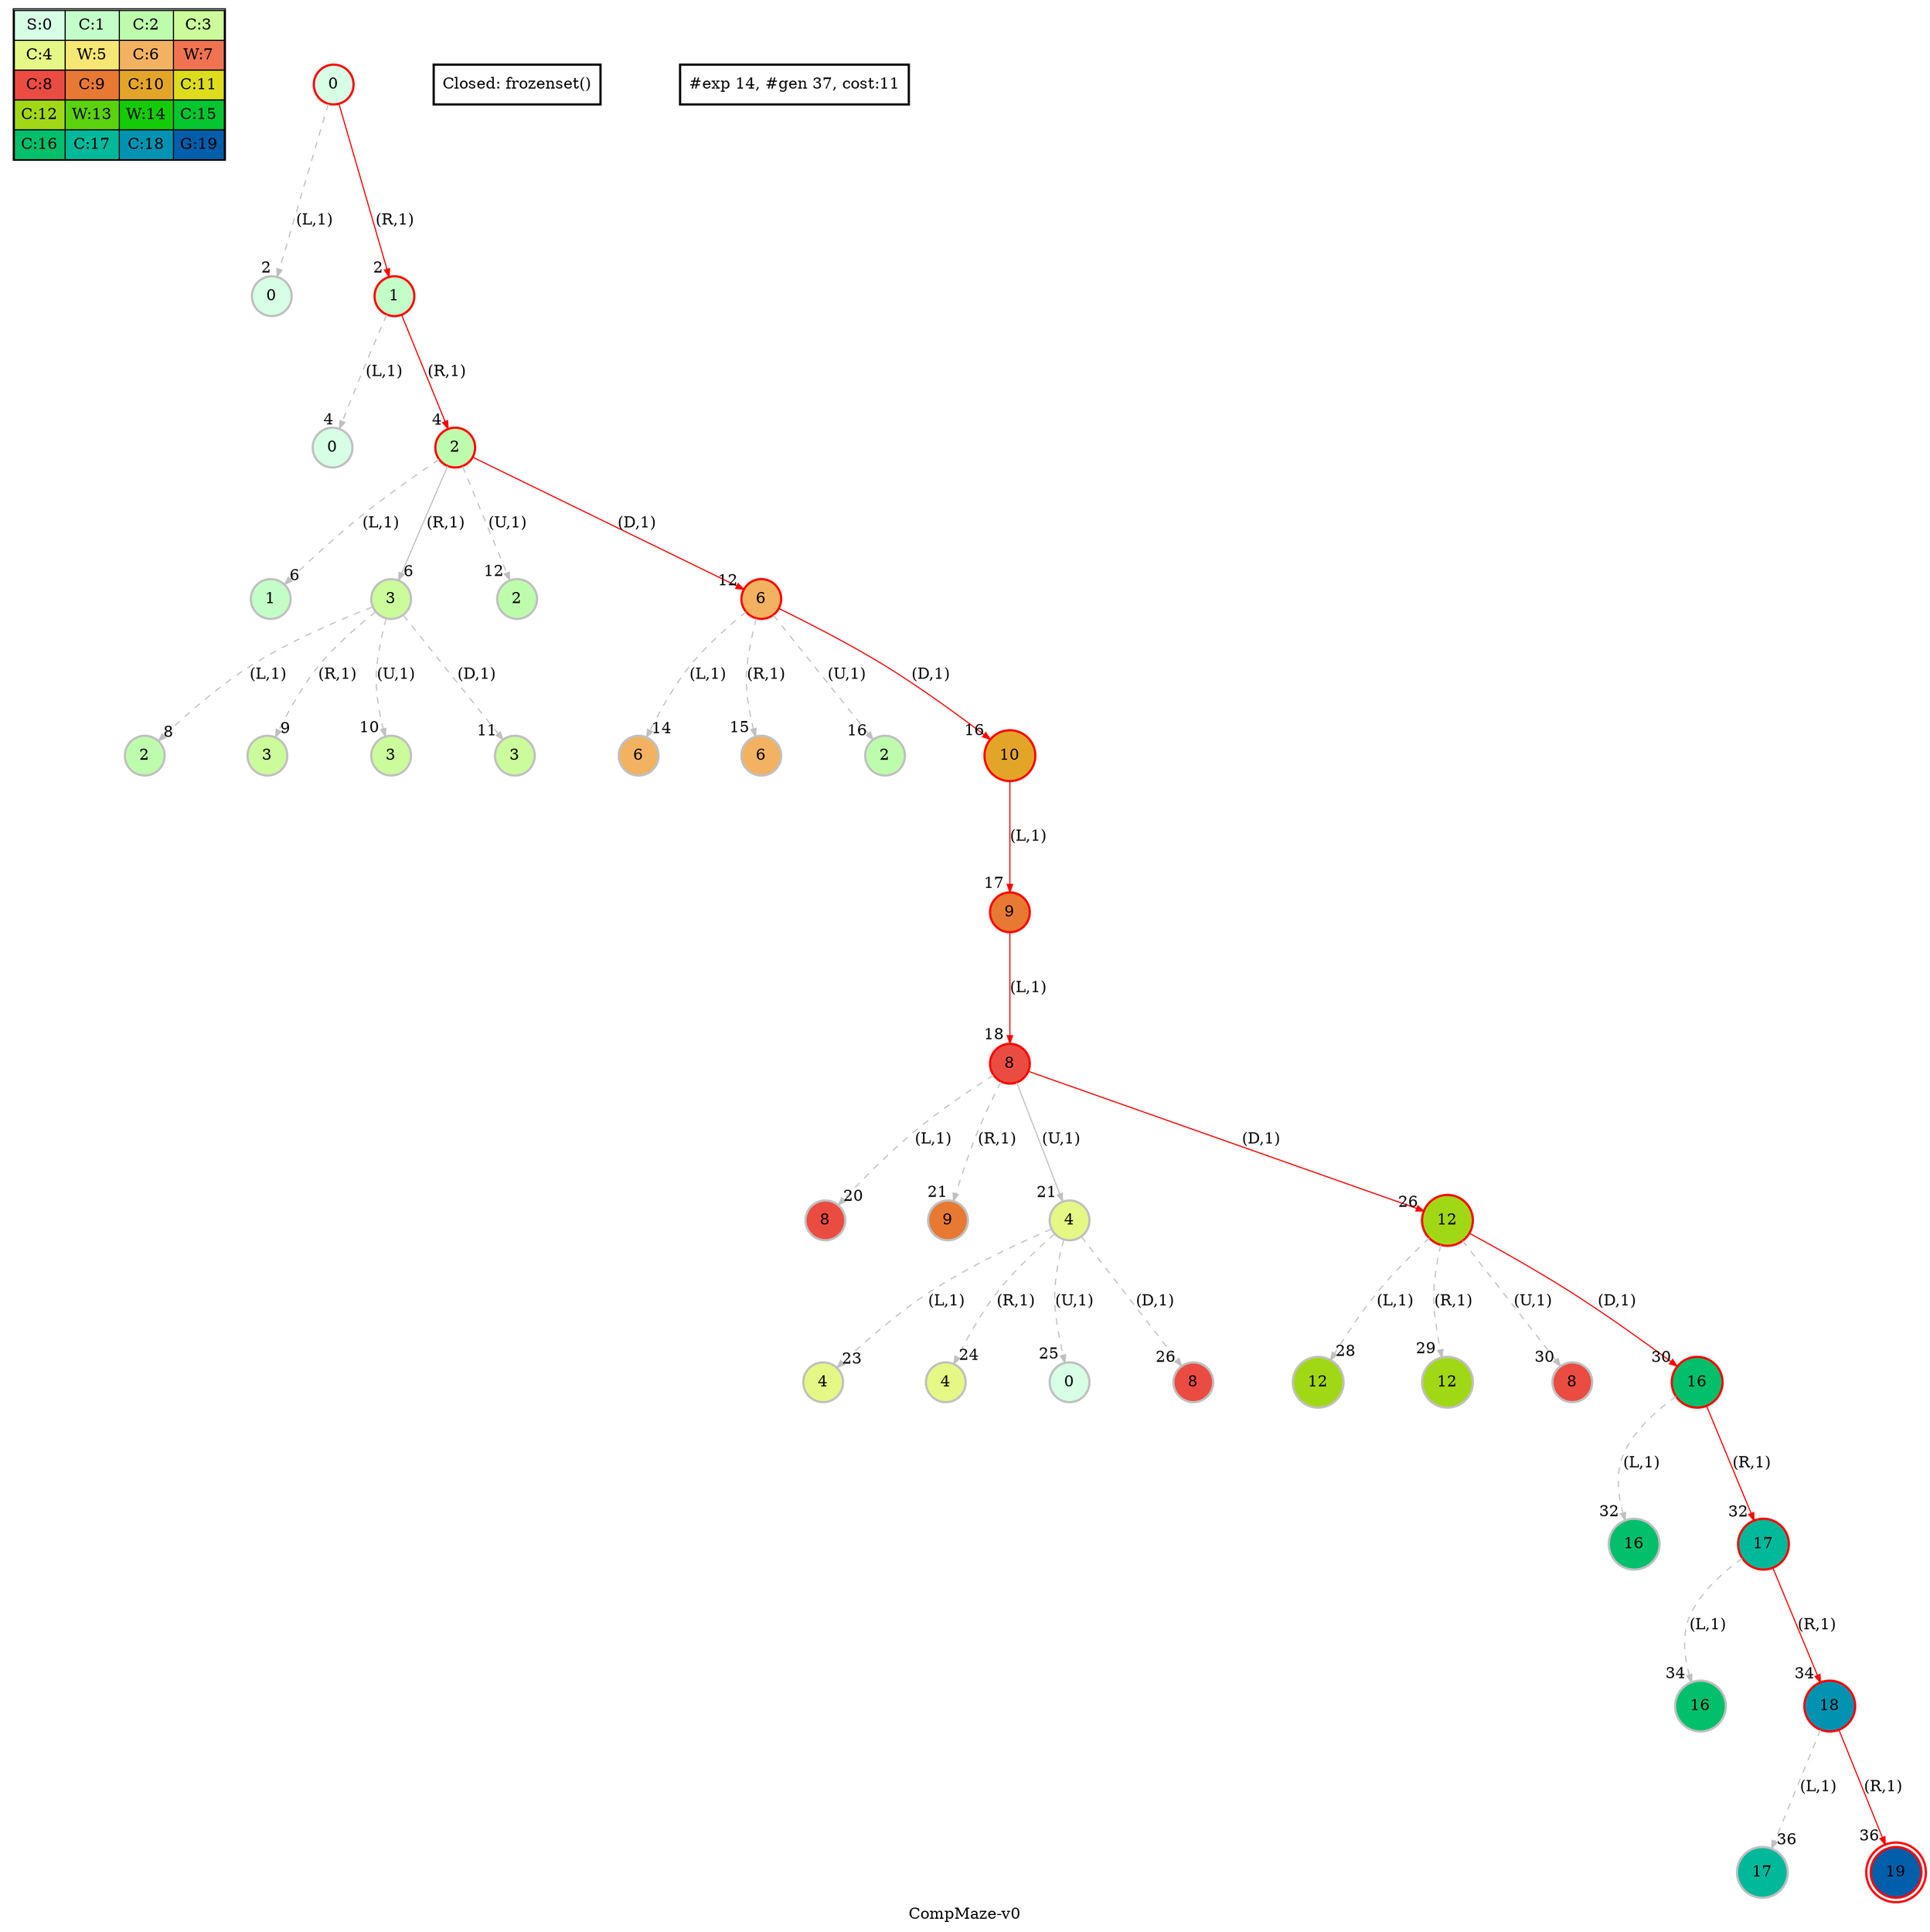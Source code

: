 digraph CompMaze { label="CompMaze-v0" nodesep=1 ranksep="1.2" node [shape=circle penwidth=2] edge [arrowsize=0.7] 
subgraph MAP {label=Map;map [shape=plaintext label=<<table border="1" cellpadding="5" cellspacing="0" cellborder="1"><tr><td bgcolor="0.39803922 0.15947579 0.99679532 1.        ">S:0</td><td bgcolor="0.35098039 0.23194764 0.99315867 1.        ">C:1</td><td bgcolor="0.29607843 0.31486959 0.98720184 1.        ">C:2</td><td bgcolor="0.24901961 0.38410575 0.98063477 1.        ">C:3</td></tr><tr><td bgcolor="0.19411765 0.46220388 0.97128103 1.        ">C:4</td><td bgcolor="0.14705882 0.52643216 0.96182564 1.        ">W:5</td><td bgcolor="0.09215686 0.59770746 0.94913494 1.        ">C:6</td><td bgcolor="0.0372549  0.66454018 0.93467977 1.        ">W:7</td></tr><tr><td bgcolor="0.00980392 0.71791192 0.92090552 1.        ">C:8</td><td bgcolor="0.06470588 0.77520398 0.9032472  1.        ">C:9</td><td bgcolor="0.11176471 0.81974048 0.88677369 1.        ">C:10</td><td bgcolor="0.16666667 0.8660254  0.8660254  1.        ">C:11</td></tr><tr><td bgcolor="0.21372549 0.9005867  0.84695821 1.        ">C:12</td><td bgcolor="0.26862745 0.93467977 0.82325295 1.        ">W:13</td><td bgcolor="0.32352941 0.96182564 0.79801723 1.        ">W:14</td><td bgcolor="0.37058824 0.97940977 0.77520398 1.        ">C:15</td></tr><tr><td bgcolor="0.4254902  0.99315867 0.74725253 1.        ">C:16</td><td bgcolor="0.47254902 0.99907048 0.72218645 1.        ">C:17</td><td bgcolor="0.52745098 0.99907048 0.69169844 1.        ">C:18</td><td bgcolor="0.5745098  0.99315867 0.66454018 1.        ">G:19</td></tr></table>>]} 
"0_0" [label=0 style=filled color=grey fillcolor="0.39803922 0.15947579 0.99679532 1.        " ];  
"0_0.0-0" [label=0 style=filled color=grey fillcolor="0.39803922 0.15947579 0.99679532 1.        " ];   "0_0" -> "0_0.0-0" [label="(L,1)" headlabel=" 2 " style="dashed" color=grey ]; "0_c" [label="Closed: frozenset()" shape=box]; 
"0_0" [label=0 style=filled color=black color=red fillcolor="0.39803922 0.15947579 0.99679532 1.        " ];  "0_0.1-1" [label=1 style=filled color=grey color=red fillcolor="0.35098039 0.23194764 0.99315867 1.        " ];   "0_0" -> "0_0.1-1" [label="(R,1)" headlabel=" 2 " style="" color=grey color=red ]; "0_c" [label="Closed: frozenset()" shape=box]; 
"0_0.1.0-0" [label=0 style=filled color=grey fillcolor="0.39803922 0.15947579 0.99679532 1.        " ];   "0_0.1-1" -> "0_0.1.0-0" [label="(L,1)" headlabel=" 4 " style="dashed" color=grey ]; "0_c" [label="Closed: frozenset()" shape=box]; 
"0_0.1-1" [label=1 style=filled color=black color=red fillcolor="0.35098039 0.23194764 0.99315867 1.        " ];  "0_0.1.2-1" [label=2 style=filled color=grey color=red fillcolor="0.29607843 0.31486959 0.98720184 1.        " ];   "0_0.1-1" -> "0_0.1.2-1" [label="(R,1)" headlabel=" 4 " style="" color=grey color=red ]; "0_c" [label="Closed: frozenset()" shape=box]; 
"0_0.1.2.1-0" [label=1 style=filled color=grey fillcolor="0.35098039 0.23194764 0.99315867 1.        " ];   "0_0.1.2-1" -> "0_0.1.2.1-0" [label="(L,1)" headlabel=" 6 " style="dashed" color=grey ]; "0_c" [label="Closed: frozenset()" shape=box]; 
"0_0.1.2-1" [label=2 style=filled color=black color=red fillcolor="0.29607843 0.31486959 0.98720184 1.        " ];  "0_0.1.2.3-1" [label=3 style=filled color=grey fillcolor="0.24901961 0.38410575 0.98063477 1.        " ];   "0_0.1.2-1" -> "0_0.1.2.3-1" [label="(R,1)" headlabel=" 6 " style="" color=grey ]; "0_c" [label="Closed: frozenset()" shape=box]; 
"0_0.1.2.3.2-0" [label=2 style=filled color=grey fillcolor="0.29607843 0.31486959 0.98720184 1.        " ];   "0_0.1.2.3-1" -> "0_0.1.2.3.2-0" [label="(L,1)" headlabel=" 8 " style="dashed" color=grey ]; "0_c" [label="Closed: frozenset()" shape=box]; 
"0_0.1.2.3.3-1" [label=3 style=filled color=grey fillcolor="0.24901961 0.38410575 0.98063477 1.        " ];   "0_0.1.2.3-1" -> "0_0.1.2.3.3-1" [label="(R,1)" headlabel=" 9 " style="dashed" color=grey ]; "0_c" [label="Closed: frozenset()" shape=box]; 
"0_0.1.2.3.3-2" [label=3 style=filled color=grey fillcolor="0.24901961 0.38410575 0.98063477 1.        " ];   "0_0.1.2.3-1" -> "0_0.1.2.3.3-2" [label="(U,1)" headlabel=" 10 " style="dashed" color=grey ]; "0_c" [label="Closed: frozenset()" shape=box]; 
"0_0.1.2.3.3-3" [label=3 style=filled color=grey fillcolor="0.24901961 0.38410575 0.98063477 1.        " ];   "0_0.1.2.3-1" -> "0_0.1.2.3.3-3" [label="(D,1)" headlabel=" 11 " style="dashed" color=grey ]; "0_c" [label="Closed: frozenset()" shape=box]; 
"0_0.1.2.2-2" [label=2 style=filled color=grey fillcolor="0.29607843 0.31486959 0.98720184 1.        " ];   "0_0.1.2-1" -> "0_0.1.2.2-2" [label="(U,1)" headlabel=" 12 " style="dashed" color=grey ]; "0_c" [label="Closed: frozenset()" shape=box]; 
"0_0.1.2.6-3" [label=6 style=filled color=grey color=red fillcolor="0.09215686 0.59770746 0.94913494 1.        " ];   "0_0.1.2-1" -> "0_0.1.2.6-3" [label="(D,1)" headlabel=" 12 " style="" color=grey color=red ]; "0_c" [label="Closed: frozenset()" shape=box]; 
"0_0.1.2.6.6-0" [label=6 style=filled color=grey fillcolor="0.09215686 0.59770746 0.94913494 1.        " ];   "0_0.1.2.6-3" -> "0_0.1.2.6.6-0" [label="(L,1)" headlabel=" 14 " style="dashed" color=grey ]; "0_c" [label="Closed: frozenset()" shape=box]; 
"0_0.1.2.6.6-1" [label=6 style=filled color=grey fillcolor="0.09215686 0.59770746 0.94913494 1.        " ];   "0_0.1.2.6-3" -> "0_0.1.2.6.6-1" [label="(R,1)" headlabel=" 15 " style="dashed" color=grey ]; "0_c" [label="Closed: frozenset()" shape=box]; 
"0_0.1.2.6.2-2" [label=2 style=filled color=grey fillcolor="0.29607843 0.31486959 0.98720184 1.        " ];   "0_0.1.2.6-3" -> "0_0.1.2.6.2-2" [label="(U,1)" headlabel=" 16 " style="dashed" color=grey ]; "0_c" [label="Closed: frozenset()" shape=box]; 
"0_0.1.2.6-3" [label=6 style=filled color=black color=red fillcolor="0.09215686 0.59770746 0.94913494 1.        " ];  "0_0.1.2.6.10-3" [label=10 style=filled color=grey color=red fillcolor="0.11176471 0.81974048 0.88677369 1.        " ];   "0_0.1.2.6-3" -> "0_0.1.2.6.10-3" [label="(D,1)" headlabel=" 16 " style="" color=grey color=red ]; "0_c" [label="Closed: frozenset()" shape=box]; 
"0_0.1.2.6.10-3" [label=10 style=filled color=black color=red fillcolor="0.11176471 0.81974048 0.88677369 1.        " ];  "0_0.1.2.6.10.9-0" [label=9 style=filled color=grey color=red fillcolor="0.06470588 0.77520398 0.9032472  1.        " ];   "0_0.1.2.6.10-3" -> "0_0.1.2.6.10.9-0" [label="(L,1)" headlabel=" 17 " style="" color=grey color=red ]; "0_c" [label="Closed: frozenset()" shape=box]; 
"0_0.1.2.6.10.9-0" [label=9 style=filled color=black color=red fillcolor="0.06470588 0.77520398 0.9032472  1.        " ];  "0_0.1.2.6.10.9.8-0" [label=8 style=filled color=grey color=red fillcolor="0.00980392 0.71791192 0.92090552 1.        " ];   "0_0.1.2.6.10.9-0" -> "0_0.1.2.6.10.9.8-0" [label="(L,1)" headlabel=" 18 " style="" color=grey color=red ]; "0_c" [label="Closed: frozenset()" shape=box]; 
"0_0.1.2.6.10.9.8.8-0" [label=8 style=filled color=grey fillcolor="0.00980392 0.71791192 0.92090552 1.        " ];   "0_0.1.2.6.10.9.8-0" -> "0_0.1.2.6.10.9.8.8-0" [label="(L,1)" headlabel=" 20 " style="dashed" color=grey ]; "0_c" [label="Closed: frozenset()" shape=box]; 
"0_0.1.2.6.10.9.8.9-1" [label=9 style=filled color=grey fillcolor="0.06470588 0.77520398 0.9032472  1.        " ];   "0_0.1.2.6.10.9.8-0" -> "0_0.1.2.6.10.9.8.9-1" [label="(R,1)" headlabel=" 21 " style="dashed" color=grey ]; "0_c" [label="Closed: frozenset()" shape=box]; 
"0_0.1.2.6.10.9.8-0" [label=8 style=filled color=black color=red fillcolor="0.00980392 0.71791192 0.92090552 1.        " ];  "0_0.1.2.6.10.9.8.4-2" [label=4 style=filled color=grey fillcolor="0.19411765 0.46220388 0.97128103 1.        " ];   "0_0.1.2.6.10.9.8-0" -> "0_0.1.2.6.10.9.8.4-2" [label="(U,1)" headlabel=" 21 " style="" color=grey ]; "0_c" [label="Closed: frozenset()" shape=box]; 
"0_0.1.2.6.10.9.8.4.4-0" [label=4 style=filled color=grey fillcolor="0.19411765 0.46220388 0.97128103 1.        " ];   "0_0.1.2.6.10.9.8.4-2" -> "0_0.1.2.6.10.9.8.4.4-0" [label="(L,1)" headlabel=" 23 " style="dashed" color=grey ]; "0_c" [label="Closed: frozenset()" shape=box]; 
"0_0.1.2.6.10.9.8.4.4-1" [label=4 style=filled color=grey fillcolor="0.19411765 0.46220388 0.97128103 1.        " ];   "0_0.1.2.6.10.9.8.4-2" -> "0_0.1.2.6.10.9.8.4.4-1" [label="(R,1)" headlabel=" 24 " style="dashed" color=grey ]; "0_c" [label="Closed: frozenset()" shape=box]; 
"0_0.1.2.6.10.9.8.4.0-2" [label=0 style=filled color=grey fillcolor="0.39803922 0.15947579 0.99679532 1.        " ];   "0_0.1.2.6.10.9.8.4-2" -> "0_0.1.2.6.10.9.8.4.0-2" [label="(U,1)" headlabel=" 25 " style="dashed" color=grey ]; "0_c" [label="Closed: frozenset()" shape=box]; 
"0_0.1.2.6.10.9.8.4.8-3" [label=8 style=filled color=grey fillcolor="0.00980392 0.71791192 0.92090552 1.        " ];   "0_0.1.2.6.10.9.8.4-2" -> "0_0.1.2.6.10.9.8.4.8-3" [label="(D,1)" headlabel=" 26 " style="dashed" color=grey ]; "0_c" [label="Closed: frozenset()" shape=box]; 
"0_0.1.2.6.10.9.8.12-3" [label=12 style=filled color=grey color=red fillcolor="0.21372549 0.9005867  0.84695821 1.        " ];   "0_0.1.2.6.10.9.8-0" -> "0_0.1.2.6.10.9.8.12-3" [label="(D,1)" headlabel=" 26 " style="" color=grey color=red ]; "0_c" [label="Closed: frozenset()" shape=box]; 
"0_0.1.2.6.10.9.8.12.12-0" [label=12 style=filled color=grey fillcolor="0.21372549 0.9005867  0.84695821 1.        " ];   "0_0.1.2.6.10.9.8.12-3" -> "0_0.1.2.6.10.9.8.12.12-0" [label="(L,1)" headlabel=" 28 " style="dashed" color=grey ]; "0_c" [label="Closed: frozenset()" shape=box]; 
"0_0.1.2.6.10.9.8.12.12-1" [label=12 style=filled color=grey fillcolor="0.21372549 0.9005867  0.84695821 1.        " ];   "0_0.1.2.6.10.9.8.12-3" -> "0_0.1.2.6.10.9.8.12.12-1" [label="(R,1)" headlabel=" 29 " style="dashed" color=grey ]; "0_c" [label="Closed: frozenset()" shape=box]; 
"0_0.1.2.6.10.9.8.12.8-2" [label=8 style=filled color=grey fillcolor="0.00980392 0.71791192 0.92090552 1.        " ];   "0_0.1.2.6.10.9.8.12-3" -> "0_0.1.2.6.10.9.8.12.8-2" [label="(U,1)" headlabel=" 30 " style="dashed" color=grey ]; "0_c" [label="Closed: frozenset()" shape=box]; 
"0_0.1.2.6.10.9.8.12-3" [label=12 style=filled color=black color=red fillcolor="0.21372549 0.9005867  0.84695821 1.        " ];  "0_0.1.2.6.10.9.8.12.16-3" [label=16 style=filled color=grey color=red fillcolor="0.4254902  0.99315867 0.74725253 1.        " ];   "0_0.1.2.6.10.9.8.12-3" -> "0_0.1.2.6.10.9.8.12.16-3" [label="(D,1)" headlabel=" 30 " style="" color=grey color=red ]; "0_c" [label="Closed: frozenset()" shape=box]; 
"0_0.1.2.6.10.9.8.12.16.16-0" [label=16 style=filled color=grey fillcolor="0.4254902  0.99315867 0.74725253 1.        " ];   "0_0.1.2.6.10.9.8.12.16-3" -> "0_0.1.2.6.10.9.8.12.16.16-0" [label="(L,1)" headlabel=" 32 " style="dashed" color=grey ]; "0_c" [label="Closed: frozenset()" shape=box]; 
"0_0.1.2.6.10.9.8.12.16-3" [label=16 style=filled color=black color=red fillcolor="0.4254902  0.99315867 0.74725253 1.        " ];  "0_0.1.2.6.10.9.8.12.16.17-1" [label=17 style=filled color=grey color=red fillcolor="0.47254902 0.99907048 0.72218645 1.        " ];   "0_0.1.2.6.10.9.8.12.16-3" -> "0_0.1.2.6.10.9.8.12.16.17-1" [label="(R,1)" headlabel=" 32 " style="" color=grey color=red ]; "0_c" [label="Closed: frozenset()" shape=box]; 
"0_0.1.2.6.10.9.8.12.16.17.16-0" [label=16 style=filled color=grey fillcolor="0.4254902  0.99315867 0.74725253 1.        " ];   "0_0.1.2.6.10.9.8.12.16.17-1" -> "0_0.1.2.6.10.9.8.12.16.17.16-0" [label="(L,1)" headlabel=" 34 " style="dashed" color=grey ]; "0_c" [label="Closed: frozenset()" shape=box]; 
"0_0.1.2.6.10.9.8.12.16.17-1" [label=17 style=filled color=black color=red fillcolor="0.47254902 0.99907048 0.72218645 1.        " ];  "0_0.1.2.6.10.9.8.12.16.17.18-1" [label=18 style=filled color=grey color=red fillcolor="0.52745098 0.99907048 0.69169844 1.        " ];   "0_0.1.2.6.10.9.8.12.16.17-1" -> "0_0.1.2.6.10.9.8.12.16.17.18-1" [label="(R,1)" headlabel=" 34 " style="" color=grey color=red ]; "0_c" [label="Closed: frozenset()" shape=box]; 
"0_0.1.2.6.10.9.8.12.16.17.18.17-0" [label=17 style=filled color=grey fillcolor="0.47254902 0.99907048 0.72218645 1.        " ];   "0_0.1.2.6.10.9.8.12.16.17.18-1" -> "0_0.1.2.6.10.9.8.12.16.17.18.17-0" [label="(L,1)" headlabel=" 36 " style="dashed" color=grey ]; "0_c" [label="Closed: frozenset()" shape=box]; 

"0_0.1.2.6.10.9.8.12.16.17.18-1" [label=18 style=filled color=black color=red fillcolor="0.52745098 0.99907048 0.69169844 1.        " ];  "0_0.1.2.6.10.9.8.12.16.17.18.19-1" [label=19 style=filled color=black color=red fillcolor="0.5745098  0.99315867 0.66454018 1.        " peripheries=2]; /*GOALSTATE*/  "0_0.1.2.6.10.9.8.12.16.17.18-1" -> "0_0.1.2.6.10.9.8.12.16.17.18.19-1" [label="(R,1)" headlabel=" 36 " style="" color=grey color=red ]; "0_c" [label="Closed: frozenset()" shape=box];
"#exp 14, #gen 37, cost:11" [ shape=box ]; }
